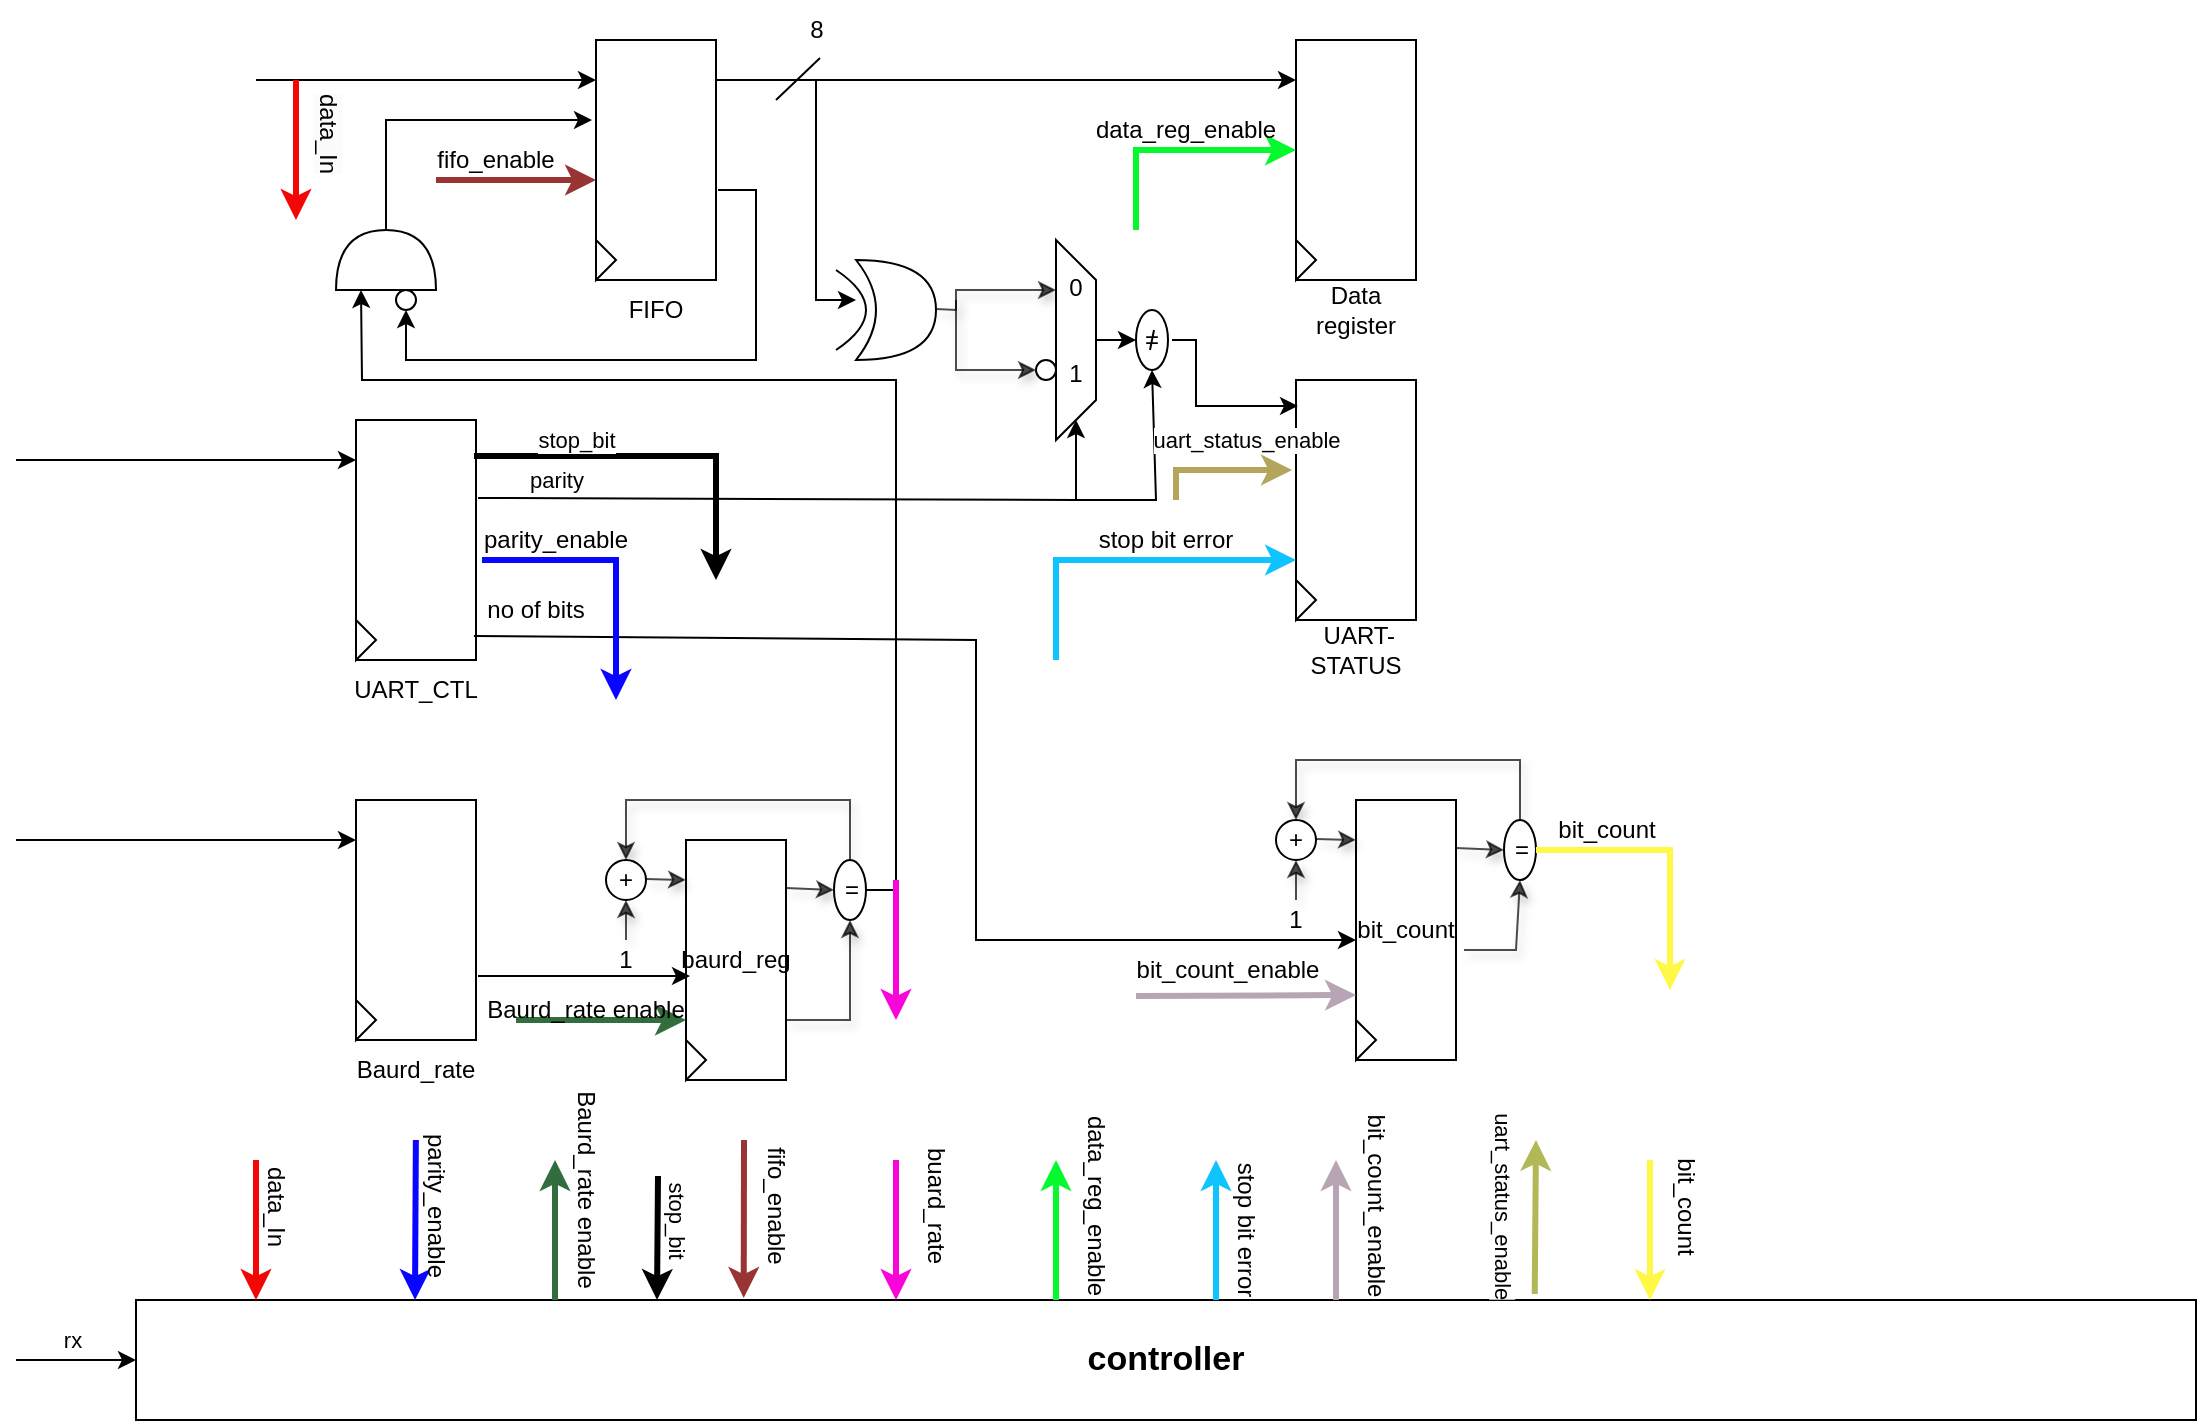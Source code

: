 <mxfile version="26.0.16" pages="2">
  <diagram name="Page-1" id="i-Jr3PjUj6tLASvhH4dH">
    <mxGraphModel dx="1714" dy="516" grid="1" gridSize="10" guides="1" tooltips="1" connect="1" arrows="1" fold="1" page="1" pageScale="1" pageWidth="850" pageHeight="1100" math="0" shadow="0">
      <root>
        <mxCell id="0" />
        <mxCell id="1" parent="0" />
        <mxCell id="fUXaf3c8tL8dAXFwkJp--4" value="" style="rounded=0;whiteSpace=wrap;html=1;direction=south;" parent="1" vertex="1">
          <mxGeometry x="170" y="320" width="60" height="120" as="geometry" />
        </mxCell>
        <mxCell id="fUXaf3c8tL8dAXFwkJp--5" value="" style="endArrow=classic;html=1;rounded=0;" parent="1" edge="1">
          <mxGeometry width="50" height="50" relative="1" as="geometry">
            <mxPoint y="340" as="sourcePoint" />
            <mxPoint x="170" y="340" as="targetPoint" />
          </mxGeometry>
        </mxCell>
        <mxCell id="fUXaf3c8tL8dAXFwkJp--6" value="" style="rounded=0;whiteSpace=wrap;html=1;direction=south;" parent="1" vertex="1">
          <mxGeometry x="170" y="510" width="60" height="120" as="geometry" />
        </mxCell>
        <mxCell id="fUXaf3c8tL8dAXFwkJp--7" value="" style="endArrow=classic;html=1;rounded=0;" parent="1" edge="1">
          <mxGeometry width="50" height="50" relative="1" as="geometry">
            <mxPoint y="530" as="sourcePoint" />
            <mxPoint x="170" y="530" as="targetPoint" />
          </mxGeometry>
        </mxCell>
        <mxCell id="fUXaf3c8tL8dAXFwkJp--10" value="UART_CTL" style="text;html=1;align=center;verticalAlign=middle;whiteSpace=wrap;rounded=0;" parent="1" vertex="1">
          <mxGeometry x="170" y="440" width="60" height="30" as="geometry" />
        </mxCell>
        <mxCell id="fUXaf3c8tL8dAXFwkJp--11" value="Baurd_rate" style="text;html=1;align=center;verticalAlign=middle;whiteSpace=wrap;rounded=0;" parent="1" vertex="1">
          <mxGeometry x="170" y="630" width="60" height="30" as="geometry" />
        </mxCell>
        <mxCell id="fUXaf3c8tL8dAXFwkJp--14" value="" style="group" parent="1" vertex="1" connectable="0">
          <mxGeometry x="120" y="130" width="230" height="150" as="geometry" />
        </mxCell>
        <mxCell id="fUXaf3c8tL8dAXFwkJp--13" value="FIFO" style="text;html=1;align=center;verticalAlign=middle;whiteSpace=wrap;rounded=0;container=0;" parent="fUXaf3c8tL8dAXFwkJp--14" vertex="1">
          <mxGeometry x="170" y="120" width="60" height="30" as="geometry" />
        </mxCell>
        <mxCell id="fUXaf3c8tL8dAXFwkJp--2" value="" style="rounded=0;whiteSpace=wrap;html=1;direction=south;container=0;" parent="fUXaf3c8tL8dAXFwkJp--14" vertex="1">
          <mxGeometry x="170" width="60" height="120" as="geometry" />
        </mxCell>
        <mxCell id="fUXaf3c8tL8dAXFwkJp--3" value="" style="endArrow=classic;html=1;rounded=0;" parent="fUXaf3c8tL8dAXFwkJp--14" edge="1">
          <mxGeometry width="50" height="50" relative="1" as="geometry">
            <mxPoint y="20" as="sourcePoint" />
            <mxPoint x="170" y="20" as="targetPoint" />
          </mxGeometry>
        </mxCell>
        <mxCell id="fUXaf3c8tL8dAXFwkJp--26" value="" style="endArrow=classic;html=1;rounded=0;strokeColor=light-dark(#f20707, #ededed);strokeWidth=3;" parent="fUXaf3c8tL8dAXFwkJp--14" edge="1">
          <mxGeometry width="50" height="50" relative="1" as="geometry">
            <mxPoint x="20" y="20" as="sourcePoint" />
            <mxPoint x="20" y="90" as="targetPoint" />
          </mxGeometry>
        </mxCell>
        <mxCell id="fUXaf3c8tL8dAXFwkJp--29" value="&lt;span style=&quot;color: rgb(0, 0, 0); font-family: Helvetica; font-size: 12px; font-style: normal; font-variant-ligatures: normal; font-variant-caps: normal; font-weight: 400; letter-spacing: normal; orphans: 2; text-align: center; text-indent: 0px; text-transform: none; widows: 2; word-spacing: 0px; -webkit-text-stroke-width: 0px; white-space: nowrap; background-color: rgb(251, 251, 251); text-decoration-thickness: initial; text-decoration-style: initial; text-decoration-color: initial; display: inline !important; float: none;&quot;&gt;data_In&lt;/span&gt;" style="text;whiteSpace=wrap;html=1;rotation=90;" parent="fUXaf3c8tL8dAXFwkJp--14" vertex="1">
          <mxGeometry y="45" width="70" height="30" as="geometry" />
        </mxCell>
        <mxCell id="fUXaf3c8tL8dAXFwkJp--59" value="" style="shape=or;whiteSpace=wrap;html=1;direction=north;" parent="fUXaf3c8tL8dAXFwkJp--14" vertex="1">
          <mxGeometry x="40" y="95" width="50" height="30" as="geometry" />
        </mxCell>
        <mxCell id="fUXaf3c8tL8dAXFwkJp--60" value="" style="endArrow=classic;html=1;rounded=0;exitX=0.625;exitY=-0.017;exitDx=0;exitDy=0;exitPerimeter=0;entryX=0.5;entryY=1;entryDx=0;entryDy=0;" parent="fUXaf3c8tL8dAXFwkJp--14" source="fUXaf3c8tL8dAXFwkJp--2" target="fUXaf3c8tL8dAXFwkJp--63" edge="1">
          <mxGeometry width="50" height="50" relative="1" as="geometry">
            <mxPoint x="170" y="250" as="sourcePoint" />
            <mxPoint x="148" y="150" as="targetPoint" />
            <Array as="points">
              <mxPoint x="250" y="75" />
              <mxPoint x="250" y="160" />
              <mxPoint x="75" y="160" />
            </Array>
          </mxGeometry>
        </mxCell>
        <mxCell id="fUXaf3c8tL8dAXFwkJp--63" value="" style="ellipse;whiteSpace=wrap;html=1;" parent="fUXaf3c8tL8dAXFwkJp--14" vertex="1">
          <mxGeometry x="70" y="125" width="10" height="10" as="geometry" />
        </mxCell>
        <mxCell id="fUXaf3c8tL8dAXFwkJp--65" value="" style="endArrow=classic;html=1;rounded=0;exitX=1;exitY=0.5;exitDx=0;exitDy=0;exitPerimeter=0;" parent="fUXaf3c8tL8dAXFwkJp--14" source="fUXaf3c8tL8dAXFwkJp--59" edge="1">
          <mxGeometry width="50" height="50" relative="1" as="geometry">
            <mxPoint x="160" y="300" as="sourcePoint" />
            <mxPoint x="168" y="40" as="targetPoint" />
            <Array as="points">
              <mxPoint x="65" y="40" />
            </Array>
          </mxGeometry>
        </mxCell>
        <mxCell id="Ki-iK-O01lwPalJUnk5m-7" value="" style="triangle;whiteSpace=wrap;html=1;" parent="fUXaf3c8tL8dAXFwkJp--14" vertex="1">
          <mxGeometry x="170" y="100" width="10" height="20" as="geometry" />
        </mxCell>
        <mxCell id="Ki-iK-O01lwPalJUnk5m-100" value="" style="endArrow=classic;html=1;rounded=0;strokeColor=light-dark(#983434, #ededed);strokeWidth=3;" parent="fUXaf3c8tL8dAXFwkJp--14" edge="1">
          <mxGeometry width="50" height="50" relative="1" as="geometry">
            <mxPoint x="90" y="70" as="sourcePoint" />
            <mxPoint x="170" y="70" as="targetPoint" />
          </mxGeometry>
        </mxCell>
        <mxCell id="Ki-iK-O01lwPalJUnk5m-102" value="fifo_enable" style="text;html=1;align=center;verticalAlign=middle;whiteSpace=wrap;rounded=0;" parent="fUXaf3c8tL8dAXFwkJp--14" vertex="1">
          <mxGeometry x="90" y="45" width="60" height="30" as="geometry" />
        </mxCell>
        <mxCell id="fUXaf3c8tL8dAXFwkJp--21" value="" style="group" parent="1" vertex="1" connectable="0">
          <mxGeometry x="470" y="130" width="230" height="150" as="geometry" />
        </mxCell>
        <mxCell id="fUXaf3c8tL8dAXFwkJp--17" value="&lt;span style=&quot;color: rgba(0, 0, 0, 0); font-family: monospace; font-size: 0px; text-align: start; text-wrap-mode: nowrap;&quot;&gt;%3CmxGraphModel%3E%3Croot%3E%3CmxCell%20id%3D%220%22%2F%3E%3CmxCell%20id%3D%221%22%20parent%3D%220%22%2F%3E%3CmxCell%20id%3D%222%22%20value%3D%22Data%20register%22%20style%3D%22text%3Bhtml%3D1%3Balign%3Dcenter%3BverticalAlign%3Dmiddle%3BwhiteSpace%3Dwrap%3Brounded%3D0%3B%22%20vertex%3D%221%22%20parent%3D%221%22%3E%3CmxGeometry%20x%3D%22275%22%20y%3D%22200%22%20width%3D%2260%22%20height%3D%2230%22%20as%3D%22geometry%22%2F%3E%3C%2FmxCell%3E%3C%2Froot%3E%3C%2FmxGraphModel%3E&lt;/span&gt;&lt;span style=&quot;color: rgba(0, 0, 0, 0); font-family: monospace; font-size: 0px; text-align: start; text-wrap-mode: nowrap;&quot;&gt;%3CmxGraphModel%3E%3Croot%3E%3CmxCell%20id%3D%220%22%2F%3E%3CmxCell%20id%3D%221%22%20parent%3D%220%22%2F%3E%3CmxCell%20id%3D%222%22%20value%3D%22Data%20register%22%20style%3D%22text%3Bhtml%3D1%3Balign%3Dcenter%3BverticalAlign%3Dmiddle%3BwhiteSpace%3Dwrap%3Brounded%3D0%3B%22%20vertex%3D%221%22%20parent%3D%221%22%3E%3CmxGeometry%20x%3D%22275%22%20y%3D%22200%22%20width%3D%2260%22%20height%3D%2230%22%20as%3D%22geometry%22%2F%3E%3C%2FmxCell%3E%3C%2Froot%3E%3C%2FmxGraphModel%3E&lt;/span&gt;" style="text;html=1;align=center;verticalAlign=middle;whiteSpace=wrap;rounded=0;container=0;" parent="fUXaf3c8tL8dAXFwkJp--21" vertex="1">
          <mxGeometry x="170" y="120" width="60" height="30" as="geometry" />
        </mxCell>
        <mxCell id="fUXaf3c8tL8dAXFwkJp--18" value="" style="rounded=0;whiteSpace=wrap;html=1;direction=south;container=0;" parent="fUXaf3c8tL8dAXFwkJp--21" vertex="1">
          <mxGeometry x="170" width="60" height="120" as="geometry" />
        </mxCell>
        <mxCell id="fUXaf3c8tL8dAXFwkJp--19" value="" style="endArrow=classic;html=1;rounded=0;exitX=0.167;exitY=0;exitDx=0;exitDy=0;exitPerimeter=0;" parent="fUXaf3c8tL8dAXFwkJp--21" source="fUXaf3c8tL8dAXFwkJp--2" edge="1">
          <mxGeometry width="50" height="50" relative="1" as="geometry">
            <mxPoint y="20" as="sourcePoint" />
            <mxPoint x="170" y="20" as="targetPoint" />
            <Array as="points">
              <mxPoint x="50" y="20" />
            </Array>
          </mxGeometry>
        </mxCell>
        <mxCell id="fUXaf3c8tL8dAXFwkJp--20" value="Data register" style="text;html=1;align=center;verticalAlign=middle;whiteSpace=wrap;rounded=0;container=0;" parent="fUXaf3c8tL8dAXFwkJp--21" vertex="1">
          <mxGeometry x="170" y="120" width="60" height="30" as="geometry" />
        </mxCell>
        <mxCell id="Ki-iK-O01lwPalJUnk5m-6" value="" style="triangle;whiteSpace=wrap;html=1;" parent="fUXaf3c8tL8dAXFwkJp--21" vertex="1">
          <mxGeometry x="170" y="100" width="10" height="20" as="geometry" />
        </mxCell>
        <mxCell id="Ki-iK-O01lwPalJUnk5m-72" value="" style="endArrow=classic;html=1;rounded=0;strokeColor=light-dark(#06f92f, #ededed);strokeWidth=3;" parent="fUXaf3c8tL8dAXFwkJp--21" edge="1">
          <mxGeometry width="50" height="50" relative="1" as="geometry">
            <mxPoint x="90" y="95" as="sourcePoint" />
            <mxPoint x="170" y="55" as="targetPoint" />
            <Array as="points">
              <mxPoint x="90" y="55" />
            </Array>
          </mxGeometry>
        </mxCell>
        <mxCell id="Ki-iK-O01lwPalJUnk5m-73" value="data_reg_enable" style="text;html=1;align=center;verticalAlign=middle;whiteSpace=wrap;rounded=0;" parent="fUXaf3c8tL8dAXFwkJp--21" vertex="1">
          <mxGeometry x="85" y="30" width="60" height="30" as="geometry" />
        </mxCell>
        <mxCell id="fUXaf3c8tL8dAXFwkJp--23" value="" style="endArrow=none;html=1;rounded=0;entryX=0.567;entryY=0.967;entryDx=0;entryDy=0;entryPerimeter=0;" parent="1" target="fUXaf3c8tL8dAXFwkJp--24" edge="1">
          <mxGeometry width="50" height="50" relative="1" as="geometry">
            <mxPoint x="380" y="160" as="sourcePoint" />
            <mxPoint x="410" y="130" as="targetPoint" />
          </mxGeometry>
        </mxCell>
        <mxCell id="fUXaf3c8tL8dAXFwkJp--24" value="8" style="text;html=1;align=center;verticalAlign=middle;resizable=0;points=[];autosize=1;strokeColor=none;fillColor=none;" parent="1" vertex="1">
          <mxGeometry x="385" y="110" width="30" height="30" as="geometry" />
        </mxCell>
        <UserObject label="&lt;b&gt;&lt;font style=&quot;font-size: 17px;&quot;&gt;controller&lt;/font&gt;&lt;/b&gt;" link="data:page/id,hqcacZaWT376cXRWCEjd" id="fUXaf3c8tL8dAXFwkJp--25">
          <mxCell style="rounded=0;whiteSpace=wrap;html=1;" parent="1" vertex="1">
            <mxGeometry x="60" y="760" width="1030" height="60" as="geometry" />
          </mxCell>
        </UserObject>
        <mxCell id="fUXaf3c8tL8dAXFwkJp--27" value="" style="endArrow=classic;html=1;rounded=0;strokeColor=light-dark(#f20707, #ededed);strokeWidth=3;" parent="1" edge="1">
          <mxGeometry width="50" height="50" relative="1" as="geometry">
            <mxPoint x="120" y="690" as="sourcePoint" />
            <mxPoint x="120" y="760" as="targetPoint" />
          </mxGeometry>
        </mxCell>
        <mxCell id="fUXaf3c8tL8dAXFwkJp--28" value="data_In" style="text;html=1;align=center;verticalAlign=middle;resizable=0;points=[];autosize=1;strokeColor=none;fillColor=none;rotation=90;" parent="1" vertex="1">
          <mxGeometry x="100" y="698" width="60" height="30" as="geometry" />
        </mxCell>
        <mxCell id="fUXaf3c8tL8dAXFwkJp--45" value="" style="group" parent="1" vertex="1" connectable="0">
          <mxGeometry x="630" y="490" width="130" height="150" as="geometry" />
        </mxCell>
        <mxCell id="fUXaf3c8tL8dAXFwkJp--46" value="bit_count" style="rounded=0;whiteSpace=wrap;html=1;direction=south;" parent="fUXaf3c8tL8dAXFwkJp--45" vertex="1">
          <mxGeometry x="40" y="20" width="50" height="130" as="geometry" />
        </mxCell>
        <mxCell id="fUXaf3c8tL8dAXFwkJp--47" value="" style="triangle;whiteSpace=wrap;html=1;" parent="fUXaf3c8tL8dAXFwkJp--45" vertex="1">
          <mxGeometry x="40" y="130" width="10" height="20" as="geometry" />
        </mxCell>
        <mxCell id="fUXaf3c8tL8dAXFwkJp--48" value="" style="group" parent="fUXaf3c8tL8dAXFwkJp--45" vertex="1" connectable="0">
          <mxGeometry x="90" y="30" width="40" height="30" as="geometry" />
        </mxCell>
        <mxCell id="fUXaf3c8tL8dAXFwkJp--49" value="" style="endArrow=classic;html=1;rounded=0;strokeWidth=1;startSize=6;opacity=70;jumpSize=1;strokeColor=default;shadow=1;entryX=0;entryY=0.5;entryDx=0;entryDy=0;" parent="fUXaf3c8tL8dAXFwkJp--48" target="fUXaf3c8tL8dAXFwkJp--50" edge="1">
          <mxGeometry width="50" height="50" relative="1" as="geometry">
            <mxPoint y="14" as="sourcePoint" />
            <mxPoint x="20" y="14" as="targetPoint" />
          </mxGeometry>
        </mxCell>
        <mxCell id="fUXaf3c8tL8dAXFwkJp--50" value="" style="ellipse;whiteSpace=wrap;html=1;" parent="fUXaf3c8tL8dAXFwkJp--48" vertex="1">
          <mxGeometry x="24" width="16" height="30" as="geometry" />
        </mxCell>
        <mxCell id="fUXaf3c8tL8dAXFwkJp--51" value="=" style="text;html=1;align=center;verticalAlign=middle;whiteSpace=wrap;rounded=0;" parent="fUXaf3c8tL8dAXFwkJp--48" vertex="1">
          <mxGeometry x="26" y="10" width="14" height="10" as="geometry" />
        </mxCell>
        <mxCell id="fUXaf3c8tL8dAXFwkJp--52" value="" style="endArrow=classic;html=1;rounded=0;strokeWidth=1;startSize=6;opacity=70;jumpSize=1;strokeColor=default;shadow=1;exitX=0.5;exitY=0;exitDx=0;exitDy=0;" parent="fUXaf3c8tL8dAXFwkJp--45" source="fUXaf3c8tL8dAXFwkJp--50" target="fUXaf3c8tL8dAXFwkJp--53" edge="1">
          <mxGeometry width="50" height="50" relative="1" as="geometry">
            <mxPoint x="155" y="20" as="sourcePoint" />
            <mxPoint y="40" as="targetPoint" />
            <Array as="points">
              <mxPoint x="122" />
              <mxPoint x="10" />
            </Array>
          </mxGeometry>
        </mxCell>
        <mxCell id="fUXaf3c8tL8dAXFwkJp--53" value="" style="ellipse;whiteSpace=wrap;html=1;" parent="fUXaf3c8tL8dAXFwkJp--45" vertex="1">
          <mxGeometry y="30" width="20" height="20" as="geometry" />
        </mxCell>
        <mxCell id="fUXaf3c8tL8dAXFwkJp--54" value="+" style="text;html=1;align=center;verticalAlign=middle;whiteSpace=wrap;rounded=0;" parent="fUXaf3c8tL8dAXFwkJp--45" vertex="1">
          <mxGeometry x="5" y="32.5" width="10" height="15" as="geometry" />
        </mxCell>
        <mxCell id="fUXaf3c8tL8dAXFwkJp--55" value="" style="endArrow=classic;html=1;rounded=0;strokeWidth=1;startSize=6;opacity=70;jumpSize=1;strokeColor=default;shadow=1;entryX=0.5;entryY=1;entryDx=0;entryDy=0;" parent="fUXaf3c8tL8dAXFwkJp--45" target="fUXaf3c8tL8dAXFwkJp--53" edge="1">
          <mxGeometry width="50" height="50" relative="1" as="geometry">
            <mxPoint x="10" y="70" as="sourcePoint" />
            <mxPoint x="-10" y="10" as="targetPoint" />
          </mxGeometry>
        </mxCell>
        <mxCell id="fUXaf3c8tL8dAXFwkJp--56" value="1" style="text;html=1;align=center;verticalAlign=middle;whiteSpace=wrap;rounded=0;" parent="fUXaf3c8tL8dAXFwkJp--45" vertex="1">
          <mxGeometry y="75" width="20" height="10" as="geometry" />
        </mxCell>
        <mxCell id="fUXaf3c8tL8dAXFwkJp--57" value="" style="endArrow=classic;html=1;rounded=0;strokeWidth=1;startSize=6;opacity=70;jumpSize=1;strokeColor=default;shadow=1;" parent="fUXaf3c8tL8dAXFwkJp--45" edge="1">
          <mxGeometry width="50" height="50" relative="1" as="geometry">
            <mxPoint x="20" y="39.5" as="sourcePoint" />
            <mxPoint x="40" y="40" as="targetPoint" />
          </mxGeometry>
        </mxCell>
        <mxCell id="fUXaf3c8tL8dAXFwkJp--58" value="" style="endArrow=classic;html=1;rounded=0;strokeWidth=1;startSize=6;opacity=70;jumpSize=1;strokeColor=default;shadow=1;entryX=0.5;entryY=1;entryDx=0;entryDy=0;exitX=0.577;exitY=-0.08;exitDx=0;exitDy=0;exitPerimeter=0;" parent="fUXaf3c8tL8dAXFwkJp--45" source="fUXaf3c8tL8dAXFwkJp--46" target="fUXaf3c8tL8dAXFwkJp--50" edge="1">
          <mxGeometry width="50" height="50" relative="1" as="geometry">
            <mxPoint x="100" y="90" as="sourcePoint" />
            <mxPoint x="-40" y="95" as="targetPoint" />
            <Array as="points">
              <mxPoint x="120" y="95" />
            </Array>
          </mxGeometry>
        </mxCell>
        <mxCell id="fUXaf3c8tL8dAXFwkJp--61" value="" style="endArrow=classic;html=1;rounded=0;exitX=1;exitY=0.5;exitDx=0;exitDy=0;entryX=0;entryY=0.25;entryDx=0;entryDy=0;entryPerimeter=0;" parent="1" source="fUXaf3c8tL8dAXFwkJp--37" target="fUXaf3c8tL8dAXFwkJp--59" edge="1">
          <mxGeometry width="50" height="50" relative="1" as="geometry">
            <mxPoint x="450" y="560" as="sourcePoint" />
            <mxPoint x="240" y="270" as="targetPoint" />
            <Array as="points">
              <mxPoint x="440" y="555" />
              <mxPoint x="440" y="300" />
              <mxPoint x="173" y="300" />
            </Array>
          </mxGeometry>
        </mxCell>
        <mxCell id="fUXaf3c8tL8dAXFwkJp--62" value="" style="group" parent="1" vertex="1" connectable="0">
          <mxGeometry x="295" y="510" width="130" height="140" as="geometry" />
        </mxCell>
        <mxCell id="fUXaf3c8tL8dAXFwkJp--32" value="baurd_reg" style="rounded=0;whiteSpace=wrap;html=1;direction=south;container=0;" parent="fUXaf3c8tL8dAXFwkJp--62" vertex="1">
          <mxGeometry x="40" y="20" width="50" height="120" as="geometry" />
        </mxCell>
        <mxCell id="fUXaf3c8tL8dAXFwkJp--33" value="" style="triangle;whiteSpace=wrap;html=1;container=0;" parent="fUXaf3c8tL8dAXFwkJp--62" vertex="1">
          <mxGeometry x="40" y="120" width="10" height="20" as="geometry" />
        </mxCell>
        <mxCell id="fUXaf3c8tL8dAXFwkJp--38" value="" style="endArrow=classic;html=1;rounded=0;strokeWidth=1;startSize=6;opacity=70;jumpSize=1;strokeColor=default;shadow=1;exitX=0.5;exitY=0;exitDx=0;exitDy=0;" parent="fUXaf3c8tL8dAXFwkJp--62" source="fUXaf3c8tL8dAXFwkJp--36" target="fUXaf3c8tL8dAXFwkJp--39" edge="1">
          <mxGeometry width="50" height="50" relative="1" as="geometry">
            <mxPoint x="155" y="20" as="sourcePoint" />
            <mxPoint y="40" as="targetPoint" />
            <Array as="points">
              <mxPoint x="122" />
              <mxPoint x="10" />
            </Array>
          </mxGeometry>
        </mxCell>
        <mxCell id="fUXaf3c8tL8dAXFwkJp--39" value="" style="ellipse;whiteSpace=wrap;html=1;container=0;" parent="fUXaf3c8tL8dAXFwkJp--62" vertex="1">
          <mxGeometry y="30" width="20" height="20" as="geometry" />
        </mxCell>
        <mxCell id="fUXaf3c8tL8dAXFwkJp--40" value="+" style="text;html=1;align=center;verticalAlign=middle;whiteSpace=wrap;rounded=0;container=0;" parent="fUXaf3c8tL8dAXFwkJp--62" vertex="1">
          <mxGeometry x="5" y="32.5" width="10" height="15" as="geometry" />
        </mxCell>
        <mxCell id="fUXaf3c8tL8dAXFwkJp--41" value="" style="endArrow=classic;html=1;rounded=0;strokeWidth=1;startSize=6;opacity=70;jumpSize=1;strokeColor=default;shadow=1;entryX=0.5;entryY=1;entryDx=0;entryDy=0;" parent="fUXaf3c8tL8dAXFwkJp--62" target="fUXaf3c8tL8dAXFwkJp--39" edge="1">
          <mxGeometry width="50" height="50" relative="1" as="geometry">
            <mxPoint x="10" y="70" as="sourcePoint" />
            <mxPoint x="-10" y="10" as="targetPoint" />
          </mxGeometry>
        </mxCell>
        <mxCell id="fUXaf3c8tL8dAXFwkJp--42" value="1" style="text;html=1;align=center;verticalAlign=middle;whiteSpace=wrap;rounded=0;container=0;" parent="fUXaf3c8tL8dAXFwkJp--62" vertex="1">
          <mxGeometry y="75" width="20" height="10" as="geometry" />
        </mxCell>
        <mxCell id="fUXaf3c8tL8dAXFwkJp--43" value="" style="endArrow=classic;html=1;rounded=0;strokeWidth=1;startSize=6;opacity=70;jumpSize=1;strokeColor=default;shadow=1;" parent="fUXaf3c8tL8dAXFwkJp--62" edge="1">
          <mxGeometry width="50" height="50" relative="1" as="geometry">
            <mxPoint x="20" y="39.5" as="sourcePoint" />
            <mxPoint x="40" y="40" as="targetPoint" />
          </mxGeometry>
        </mxCell>
        <mxCell id="fUXaf3c8tL8dAXFwkJp--44" value="" style="endArrow=classic;html=1;rounded=0;strokeWidth=1;startSize=6;opacity=70;jumpSize=1;strokeColor=default;shadow=1;entryX=0.5;entryY=1;entryDx=0;entryDy=0;exitX=0.75;exitY=0;exitDx=0;exitDy=0;" parent="fUXaf3c8tL8dAXFwkJp--62" source="fUXaf3c8tL8dAXFwkJp--32" target="fUXaf3c8tL8dAXFwkJp--36" edge="1">
          <mxGeometry width="50" height="50" relative="1" as="geometry">
            <mxPoint x="100" y="90" as="sourcePoint" />
            <mxPoint x="-40" y="95" as="targetPoint" />
            <Array as="points">
              <mxPoint x="122" y="110" />
            </Array>
          </mxGeometry>
        </mxCell>
        <mxCell id="fUXaf3c8tL8dAXFwkJp--35" value="" style="endArrow=classic;html=1;rounded=0;strokeWidth=1;startSize=6;opacity=70;jumpSize=1;strokeColor=default;shadow=1;entryX=0;entryY=0.5;entryDx=0;entryDy=0;" parent="fUXaf3c8tL8dAXFwkJp--62" target="fUXaf3c8tL8dAXFwkJp--36" edge="1">
          <mxGeometry width="50" height="50" relative="1" as="geometry">
            <mxPoint x="90" y="44" as="sourcePoint" />
            <mxPoint x="110" y="44" as="targetPoint" />
          </mxGeometry>
        </mxCell>
        <mxCell id="fUXaf3c8tL8dAXFwkJp--36" value="" style="ellipse;whiteSpace=wrap;html=1;container=0;" parent="fUXaf3c8tL8dAXFwkJp--62" vertex="1">
          <mxGeometry x="114" y="30" width="16" height="30" as="geometry" />
        </mxCell>
        <mxCell id="fUXaf3c8tL8dAXFwkJp--37" value="=" style="text;html=1;align=center;verticalAlign=middle;whiteSpace=wrap;rounded=0;container=0;" parent="fUXaf3c8tL8dAXFwkJp--62" vertex="1">
          <mxGeometry x="116" y="40" width="14" height="10" as="geometry" />
        </mxCell>
        <mxCell id="Ki-iK-O01lwPalJUnk5m-94" value="" style="endArrow=classic;html=1;rounded=0;strokeColor=light-dark(#316d3d, #ededed);strokeWidth=3;entryX=0.75;entryY=1;entryDx=0;entryDy=0;" parent="fUXaf3c8tL8dAXFwkJp--62" target="fUXaf3c8tL8dAXFwkJp--32" edge="1">
          <mxGeometry width="50" height="50" relative="1" as="geometry">
            <mxPoint x="-45" y="110" as="sourcePoint" />
            <mxPoint x="35" y="110" as="targetPoint" />
          </mxGeometry>
        </mxCell>
        <mxCell id="fUXaf3c8tL8dAXFwkJp--66" value="" style="endArrow=classic;html=1;rounded=0;entryX=0.567;entryY=0.96;entryDx=0;entryDy=0;entryPerimeter=0;" parent="1" target="fUXaf3c8tL8dAXFwkJp--32" edge="1">
          <mxGeometry width="50" height="50" relative="1" as="geometry">
            <mxPoint x="231" y="598" as="sourcePoint" />
            <mxPoint x="340" y="370" as="targetPoint" />
          </mxGeometry>
        </mxCell>
        <mxCell id="Ki-iK-O01lwPalJUnk5m-1" value="" style="rounded=0;whiteSpace=wrap;html=1;direction=south;container=0;" parent="1" vertex="1">
          <mxGeometry x="640" y="300" width="60" height="120" as="geometry" />
        </mxCell>
        <mxCell id="Ki-iK-O01lwPalJUnk5m-2" value=" UART-STATUS" style="text;align=center;verticalAlign=middle;rounded=0;whiteSpace=wrap;" parent="1" vertex="1">
          <mxGeometry x="640" y="420" width="60" height="30" as="geometry" />
        </mxCell>
        <mxCell id="Ki-iK-O01lwPalJUnk5m-3" value="" style="endArrow=classic;html=1;rounded=0;exitX=0.9;exitY=0.017;exitDx=0;exitDy=0;exitPerimeter=0;" parent="1" source="fUXaf3c8tL8dAXFwkJp--4" edge="1">
          <mxGeometry width="50" height="50" relative="1" as="geometry">
            <mxPoint x="500" y="400" as="sourcePoint" />
            <mxPoint x="670" y="580" as="targetPoint" />
            <Array as="points">
              <mxPoint x="480" y="430" />
              <mxPoint x="480" y="580" />
            </Array>
          </mxGeometry>
        </mxCell>
        <mxCell id="Ki-iK-O01lwPalJUnk5m-4" value="no of bits" style="text;html=1;align=center;verticalAlign=middle;whiteSpace=wrap;rounded=0;" parent="1" vertex="1">
          <mxGeometry x="230" y="400" width="60" height="30" as="geometry" />
        </mxCell>
        <mxCell id="Ki-iK-O01lwPalJUnk5m-5" value="" style="triangle;whiteSpace=wrap;html=1;" parent="1" vertex="1">
          <mxGeometry x="640" y="400" width="10" height="20" as="geometry" />
        </mxCell>
        <mxCell id="Ki-iK-O01lwPalJUnk5m-8" value="" style="triangle;whiteSpace=wrap;html=1;" parent="1" vertex="1">
          <mxGeometry x="170" y="610" width="10" height="20" as="geometry" />
        </mxCell>
        <mxCell id="Ki-iK-O01lwPalJUnk5m-9" value="" style="triangle;whiteSpace=wrap;html=1;" parent="1" vertex="1">
          <mxGeometry x="170" y="420" width="10" height="20" as="geometry" />
        </mxCell>
        <mxCell id="Ki-iK-O01lwPalJUnk5m-10" value="" style="endArrow=classic;html=1;rounded=0;strokeColor=light-dark(#0905ff, #ededed);strokeWidth=3;exitX=0.583;exitY=-0.05;exitDx=0;exitDy=0;exitPerimeter=0;" parent="1" source="fUXaf3c8tL8dAXFwkJp--4" edge="1">
          <mxGeometry width="50" height="50" relative="1" as="geometry">
            <mxPoint x="530" y="360" as="sourcePoint" />
            <mxPoint x="300" y="460" as="targetPoint" />
            <Array as="points">
              <mxPoint x="300" y="390" />
            </Array>
          </mxGeometry>
        </mxCell>
        <mxCell id="Ki-iK-O01lwPalJUnk5m-12" value="parity_enable" style="text;html=1;align=center;verticalAlign=middle;whiteSpace=wrap;rounded=0;" parent="1" vertex="1">
          <mxGeometry x="240" y="365" width="60" height="30" as="geometry" />
        </mxCell>
        <mxCell id="Ki-iK-O01lwPalJUnk5m-13" value="" style="endArrow=classic;html=1;rounded=0;strokeColor=light-dark(#0905ff, #ededed);strokeWidth=3;entryX=0.119;entryY=-0.067;entryDx=0;entryDy=0;entryPerimeter=0;" parent="1" edge="1">
          <mxGeometry width="50" height="50" relative="1" as="geometry">
            <mxPoint x="199.93" y="680" as="sourcePoint" />
            <mxPoint x="199.5" y="760" as="targetPoint" />
            <Array as="points">
              <mxPoint x="199.93" y="680" />
            </Array>
          </mxGeometry>
        </mxCell>
        <mxCell id="Ki-iK-O01lwPalJUnk5m-14" value="parity_enable" style="text;html=1;align=center;verticalAlign=middle;whiteSpace=wrap;rounded=0;rotation=90;" parent="1" vertex="1">
          <mxGeometry x="180" y="698" width="60" height="30" as="geometry" />
        </mxCell>
        <mxCell id="Ki-iK-O01lwPalJUnk5m-15" value="" style="endArrow=classic;html=1;rounded=0;strokeColor=light-dark(#fa05d9, #ededed);strokeWidth=3;" parent="1" edge="1">
          <mxGeometry width="50" height="50" relative="1" as="geometry">
            <mxPoint x="440" y="550" as="sourcePoint" />
            <mxPoint x="440" y="620" as="targetPoint" />
          </mxGeometry>
        </mxCell>
        <mxCell id="Ki-iK-O01lwPalJUnk5m-17" value="" style="endArrow=classic;html=1;rounded=0;strokeColor=light-dark(#fa05d9, #ededed);strokeWidth=3;" parent="1" edge="1">
          <mxGeometry width="50" height="50" relative="1" as="geometry">
            <mxPoint x="440" y="690" as="sourcePoint" />
            <mxPoint x="440" y="760" as="targetPoint" />
          </mxGeometry>
        </mxCell>
        <mxCell id="Ki-iK-O01lwPalJUnk5m-19" value="buard_rate" style="text;html=1;align=center;verticalAlign=middle;whiteSpace=wrap;rounded=0;rotation=90;" parent="1" vertex="1">
          <mxGeometry x="430" y="698" width="60" height="30" as="geometry" />
        </mxCell>
        <mxCell id="Ki-iK-O01lwPalJUnk5m-44" value="" style="group" parent="1" vertex="1" connectable="0">
          <mxGeometry x="410" y="230" width="130" height="100" as="geometry" />
        </mxCell>
        <mxCell id="Ki-iK-O01lwPalJUnk5m-45" value="" style="shape=xor;whiteSpace=wrap;html=1;" parent="Ki-iK-O01lwPalJUnk5m-44" vertex="1">
          <mxGeometry x="10" y="10" width="40" height="50" as="geometry" />
        </mxCell>
        <mxCell id="Ki-iK-O01lwPalJUnk5m-46" value="" style="endArrow=none;html=1;rounded=0;curved=1;" parent="Ki-iK-O01lwPalJUnk5m-44" edge="1">
          <mxGeometry width="50" height="50" relative="1" as="geometry">
            <mxPoint y="55" as="sourcePoint" />
            <mxPoint y="15" as="targetPoint" />
            <Array as="points">
              <mxPoint x="30" y="35" />
            </Array>
          </mxGeometry>
        </mxCell>
        <mxCell id="Ki-iK-O01lwPalJUnk5m-47" value="" style="endArrow=classic;html=1;rounded=0;strokeWidth=1;startSize=6;opacity=70;jumpSize=1;strokeColor=default;shadow=1;entryX=0.25;entryY=1;entryDx=0;entryDy=0;" parent="Ki-iK-O01lwPalJUnk5m-44" target="Ki-iK-O01lwPalJUnk5m-51" edge="1">
          <mxGeometry width="50" height="50" relative="1" as="geometry">
            <mxPoint x="50" y="34.5" as="sourcePoint" />
            <mxPoint x="107" y="20" as="targetPoint" />
            <Array as="points">
              <mxPoint x="60" y="35" />
              <mxPoint x="60" y="25" />
            </Array>
          </mxGeometry>
        </mxCell>
        <mxCell id="Ki-iK-O01lwPalJUnk5m-48" value="" style="endArrow=classic;html=1;rounded=0;strokeWidth=1;startSize=6;opacity=70;jumpSize=1;strokeColor=default;shadow=1;entryX=0;entryY=0.5;entryDx=0;entryDy=0;" parent="Ki-iK-O01lwPalJUnk5m-44" target="Ki-iK-O01lwPalJUnk5m-54" edge="1">
          <mxGeometry width="50" height="50" relative="1" as="geometry">
            <mxPoint x="60" y="30" as="sourcePoint" />
            <mxPoint x="90" y="70" as="targetPoint" />
            <Array as="points">
              <mxPoint x="60" y="65" />
            </Array>
          </mxGeometry>
        </mxCell>
        <mxCell id="Ki-iK-O01lwPalJUnk5m-49" value="" style="group" parent="Ki-iK-O01lwPalJUnk5m-44" vertex="1" connectable="0">
          <mxGeometry x="100" width="30" height="100" as="geometry" />
        </mxCell>
        <mxCell id="Ki-iK-O01lwPalJUnk5m-50" value="" style="group" parent="Ki-iK-O01lwPalJUnk5m-49" vertex="1" connectable="0">
          <mxGeometry x="10" width="20" height="100" as="geometry" />
        </mxCell>
        <mxCell id="Ki-iK-O01lwPalJUnk5m-51" value="" style="shape=trapezoid;perimeter=trapezoidPerimeter;whiteSpace=wrap;html=1;fixedSize=1;direction=south;" parent="Ki-iK-O01lwPalJUnk5m-50" vertex="1">
          <mxGeometry width="20" height="100" as="geometry" />
        </mxCell>
        <mxCell id="Ki-iK-O01lwPalJUnk5m-53" value="0" style="text;html=1;align=center;verticalAlign=middle;whiteSpace=wrap;rounded=0;" parent="Ki-iK-O01lwPalJUnk5m-50" vertex="1">
          <mxGeometry x="5" y="10" width="10" height="28.571" as="geometry" />
        </mxCell>
        <mxCell id="Ki-iK-O01lwPalJUnk5m-52" value="1" style="text;html=1;align=center;verticalAlign=middle;whiteSpace=wrap;rounded=0;" parent="Ki-iK-O01lwPalJUnk5m-50" vertex="1">
          <mxGeometry y="60.001" width="20" height="14.286" as="geometry" />
        </mxCell>
        <mxCell id="Ki-iK-O01lwPalJUnk5m-54" value="" style="ellipse;whiteSpace=wrap;html=1;aspect=fixed;" parent="Ki-iK-O01lwPalJUnk5m-49" vertex="1">
          <mxGeometry y="60" width="10" height="10" as="geometry" />
        </mxCell>
        <mxCell id="Ki-iK-O01lwPalJUnk5m-55" value="" style="endArrow=classic;html=1;rounded=0;" parent="1" edge="1">
          <mxGeometry width="50" height="50" relative="1" as="geometry">
            <mxPoint x="400" y="150" as="sourcePoint" />
            <mxPoint x="420" y="260" as="targetPoint" />
            <Array as="points">
              <mxPoint x="400" y="260" />
            </Array>
          </mxGeometry>
        </mxCell>
        <mxCell id="Ki-iK-O01lwPalJUnk5m-56" value="" style="endArrow=classic;html=1;rounded=0;exitX=0.325;exitY=-0.017;exitDx=0;exitDy=0;exitPerimeter=0;" parent="1" source="fUXaf3c8tL8dAXFwkJp--4" edge="1">
          <mxGeometry width="50" height="50" relative="1" as="geometry">
            <mxPoint x="500" y="360" as="sourcePoint" />
            <mxPoint x="530" y="320" as="targetPoint" />
            <Array as="points">
              <mxPoint x="530" y="360" />
            </Array>
          </mxGeometry>
        </mxCell>
        <mxCell id="bs1XhUfaUdJF7QMj1rCU-5" value="parity" style="edgeLabel;html=1;align=center;verticalAlign=middle;resizable=0;points=[];" vertex="1" connectable="0" parent="Ki-iK-O01lwPalJUnk5m-56">
          <mxGeometry x="-0.699" relative="1" as="geometry">
            <mxPoint x="-12" y="-9" as="offset" />
          </mxGeometry>
        </mxCell>
        <mxCell id="Ki-iK-O01lwPalJUnk5m-57" value="" style="ellipse;whiteSpace=wrap;html=1;container=0;" parent="1" vertex="1">
          <mxGeometry x="560" y="265" width="16" height="30" as="geometry" />
        </mxCell>
        <mxCell id="Ki-iK-O01lwPalJUnk5m-60" value="" style="edgeStyle=orthogonalEdgeStyle;rounded=0;orthogonalLoop=1;jettySize=auto;html=1;entryX=0.108;entryY=0.983;entryDx=0;entryDy=0;entryPerimeter=0;" parent="1" source="Ki-iK-O01lwPalJUnk5m-58" target="Ki-iK-O01lwPalJUnk5m-1" edge="1">
          <mxGeometry relative="1" as="geometry">
            <Array as="points">
              <mxPoint x="590" y="280" />
              <mxPoint x="590" y="313" />
            </Array>
          </mxGeometry>
        </mxCell>
        <mxCell id="Ki-iK-O01lwPalJUnk5m-58" value="=" style="text;html=1;align=center;verticalAlign=middle;whiteSpace=wrap;rounded=0;container=0;" parent="1" vertex="1">
          <mxGeometry x="558" y="270" width="20" height="20" as="geometry" />
        </mxCell>
        <mxCell id="Ki-iK-O01lwPalJUnk5m-59" value="" style="endArrow=classic;html=1;rounded=0;" parent="1" edge="1">
          <mxGeometry width="50" height="50" relative="1" as="geometry">
            <mxPoint x="540" y="280" as="sourcePoint" />
            <mxPoint x="560" y="280" as="targetPoint" />
          </mxGeometry>
        </mxCell>
        <mxCell id="Ki-iK-O01lwPalJUnk5m-63" value="" style="endArrow=classic;html=1;rounded=0;entryX=0.5;entryY=1;entryDx=0;entryDy=0;" parent="1" target="Ki-iK-O01lwPalJUnk5m-57" edge="1">
          <mxGeometry width="50" height="50" relative="1" as="geometry">
            <mxPoint x="530" y="360" as="sourcePoint" />
            <mxPoint x="550" y="310" as="targetPoint" />
            <Array as="points">
              <mxPoint x="570" y="360" />
            </Array>
          </mxGeometry>
        </mxCell>
        <mxCell id="Ki-iK-O01lwPalJUnk5m-64" value="" style="endArrow=none;html=1;rounded=0;" parent="1" edge="1">
          <mxGeometry width="50" height="50" relative="1" as="geometry">
            <mxPoint x="567" y="285" as="sourcePoint" />
            <mxPoint x="569" y="275" as="targetPoint" />
          </mxGeometry>
        </mxCell>
        <mxCell id="Ki-iK-O01lwPalJUnk5m-71" value="" style="endArrow=classic;html=1;rounded=0;strokeColor=light-dark(#0fc3ff, #ededed);strokeWidth=3;" parent="1" edge="1">
          <mxGeometry width="50" height="50" relative="1" as="geometry">
            <mxPoint x="600" y="760" as="sourcePoint" />
            <mxPoint x="600" y="690" as="targetPoint" />
          </mxGeometry>
        </mxCell>
        <mxCell id="Ki-iK-O01lwPalJUnk5m-74" value="data_reg_enable" style="text;html=1;align=center;verticalAlign=middle;whiteSpace=wrap;rounded=0;rotation=90;" parent="1" vertex="1">
          <mxGeometry x="510" y="698" width="60" height="30" as="geometry" />
        </mxCell>
        <mxCell id="Ki-iK-O01lwPalJUnk5m-75" value="" style="endArrow=classic;html=1;rounded=0;strokeColor=light-dark(#06f92f, #ededed);strokeWidth=3;" parent="1" edge="1">
          <mxGeometry width="50" height="50" relative="1" as="geometry">
            <mxPoint x="520" y="760" as="sourcePoint" />
            <mxPoint x="520" y="690" as="targetPoint" />
          </mxGeometry>
        </mxCell>
        <mxCell id="Ki-iK-O01lwPalJUnk5m-76" value="" style="endArrow=classic;html=1;rounded=0;strokeColor=light-dark(#0fc3ff, #ededed);strokeWidth=3;entryX=0.75;entryY=1;entryDx=0;entryDy=0;" parent="1" target="Ki-iK-O01lwPalJUnk5m-1" edge="1">
          <mxGeometry width="50" height="50" relative="1" as="geometry">
            <mxPoint x="520" y="440" as="sourcePoint" />
            <mxPoint x="480" y="630" as="targetPoint" />
            <Array as="points">
              <mxPoint x="520" y="390" />
            </Array>
          </mxGeometry>
        </mxCell>
        <mxCell id="Ki-iK-O01lwPalJUnk5m-77" value="stop bit error" style="text;html=1;align=center;verticalAlign=middle;whiteSpace=wrap;rounded=0;" parent="1" vertex="1">
          <mxGeometry x="540" y="365" width="70" height="30" as="geometry" />
        </mxCell>
        <mxCell id="Ki-iK-O01lwPalJUnk5m-78" value="stop bit error" style="text;html=1;align=center;verticalAlign=middle;whiteSpace=wrap;rounded=0;rotation=90;" parent="1" vertex="1">
          <mxGeometry x="580" y="710" width="70" height="30" as="geometry" />
        </mxCell>
        <mxCell id="Ki-iK-O01lwPalJUnk5m-79" value="" style="endArrow=classic;html=1;rounded=0;strokeColor=light-dark(#FFF847,#EDEDED);strokeWidth=3;exitX=0.583;exitY=-0.05;exitDx=0;exitDy=0;exitPerimeter=0;" parent="1" edge="1">
          <mxGeometry width="50" height="50" relative="1" as="geometry">
            <mxPoint x="760" y="535" as="sourcePoint" />
            <mxPoint x="827" y="605" as="targetPoint" />
            <Array as="points">
              <mxPoint x="827" y="535" />
            </Array>
          </mxGeometry>
        </mxCell>
        <mxCell id="Ki-iK-O01lwPalJUnk5m-80" value="" style="endArrow=classic;html=1;rounded=0;strokeColor=light-dark(#FFF847,#EDEDED);strokeWidth=3;" parent="1" edge="1">
          <mxGeometry width="50" height="50" relative="1" as="geometry">
            <mxPoint x="817" y="690" as="sourcePoint" />
            <mxPoint x="817" y="760" as="targetPoint" />
            <Array as="points">
              <mxPoint x="817" y="690" />
            </Array>
          </mxGeometry>
        </mxCell>
        <mxCell id="Ki-iK-O01lwPalJUnk5m-81" value="bit_count" style="text;html=1;align=center;verticalAlign=middle;resizable=0;points=[];autosize=1;strokeColor=none;fillColor=none;" parent="1" vertex="1">
          <mxGeometry x="760" y="510" width="70" height="30" as="geometry" />
        </mxCell>
        <mxCell id="Ki-iK-O01lwPalJUnk5m-82" value="bit_count" style="text;html=1;align=center;verticalAlign=middle;resizable=0;points=[];autosize=1;strokeColor=none;fillColor=none;rotation=90;" parent="1" vertex="1">
          <mxGeometry x="800" y="698" width="70" height="30" as="geometry" />
        </mxCell>
        <mxCell id="Ki-iK-O01lwPalJUnk5m-83" value="" style="endArrow=classic;html=1;rounded=0;strokeColor=light-dark(#B7A4B4,#EDEDED);strokeWidth=3;" parent="1" edge="1">
          <mxGeometry width="50" height="50" relative="1" as="geometry">
            <mxPoint x="660" y="760" as="sourcePoint" />
            <mxPoint x="660" y="690" as="targetPoint" />
          </mxGeometry>
        </mxCell>
        <mxCell id="Ki-iK-O01lwPalJUnk5m-85" value="" style="endArrow=classic;html=1;rounded=0;strokeColor=light-dark(#B7A4B4,#EDEDED);strokeWidth=3;entryX=0.75;entryY=1;entryDx=0;entryDy=0;" parent="1" target="fUXaf3c8tL8dAXFwkJp--46" edge="1">
          <mxGeometry width="50" height="50" relative="1" as="geometry">
            <mxPoint x="560" y="608" as="sourcePoint" />
            <mxPoint x="610" y="585" as="targetPoint" />
          </mxGeometry>
        </mxCell>
        <mxCell id="Ki-iK-O01lwPalJUnk5m-90" value="bit_count_enable" style="text;html=1;align=center;verticalAlign=middle;whiteSpace=wrap;rounded=0;" parent="1" vertex="1">
          <mxGeometry x="576" y="580" width="60" height="30" as="geometry" />
        </mxCell>
        <mxCell id="Ki-iK-O01lwPalJUnk5m-91" value="bit_count_enable" style="text;html=1;align=center;verticalAlign=middle;whiteSpace=wrap;rounded=0;rotation=90;" parent="1" vertex="1">
          <mxGeometry x="650" y="698" width="60" height="30" as="geometry" />
        </mxCell>
        <mxCell id="Ki-iK-O01lwPalJUnk5m-92" value="" style="endArrow=classic;html=1;rounded=0;strokeColor=light-dark(#316d3d, #ededed);strokeWidth=3;" parent="1" edge="1">
          <mxGeometry width="50" height="50" relative="1" as="geometry">
            <mxPoint x="269.5" y="760" as="sourcePoint" />
            <mxPoint x="269.5" y="690" as="targetPoint" />
          </mxGeometry>
        </mxCell>
        <mxCell id="Ki-iK-O01lwPalJUnk5m-95" value="Baurd_rate enable" style="text;html=1;align=center;verticalAlign=middle;whiteSpace=wrap;rounded=0;" parent="1" vertex="1">
          <mxGeometry x="230" y="600" width="110" height="30" as="geometry" />
        </mxCell>
        <mxCell id="Ki-iK-O01lwPalJUnk5m-96" value="Baurd_rate enable" style="text;html=1;align=center;verticalAlign=middle;whiteSpace=wrap;rounded=0;rotation=90;" parent="1" vertex="1">
          <mxGeometry x="230" y="690" width="110" height="30" as="geometry" />
        </mxCell>
        <mxCell id="Ki-iK-O01lwPalJUnk5m-103" value="" style="endArrow=classic;html=1;rounded=0;strokeColor=light-dark(#983434, #ededed);strokeWidth=3;entryX=0.295;entryY=-0.017;entryDx=0;entryDy=0;entryPerimeter=0;" parent="1" target="fUXaf3c8tL8dAXFwkJp--25" edge="1">
          <mxGeometry width="50" height="50" relative="1" as="geometry">
            <mxPoint x="364" y="680" as="sourcePoint" />
            <mxPoint x="385" y="740" as="targetPoint" />
          </mxGeometry>
        </mxCell>
        <mxCell id="Ki-iK-O01lwPalJUnk5m-104" value="fifo_enable" style="text;html=1;align=center;verticalAlign=middle;whiteSpace=wrap;rounded=0;rotation=90;" parent="1" vertex="1">
          <mxGeometry x="350" y="698" width="60" height="30" as="geometry" />
        </mxCell>
        <mxCell id="bs1XhUfaUdJF7QMj1rCU-1" value="" style="endArrow=classic;html=1;rounded=0;exitX=0.15;exitY=0.017;exitDx=0;exitDy=0;exitPerimeter=0;strokeColor=light-dark(#000000,#053100);strokeWidth=3;" edge="1" parent="1" source="fUXaf3c8tL8dAXFwkJp--4">
          <mxGeometry width="50" height="50" relative="1" as="geometry">
            <mxPoint x="400" y="530" as="sourcePoint" />
            <mxPoint x="350" y="400" as="targetPoint" />
            <Array as="points">
              <mxPoint x="350" y="338" />
            </Array>
          </mxGeometry>
        </mxCell>
        <mxCell id="bs1XhUfaUdJF7QMj1rCU-2" value="stop_bit" style="edgeLabel;html=1;align=center;verticalAlign=middle;resizable=0;points=[];" vertex="1" connectable="0" parent="bs1XhUfaUdJF7QMj1rCU-1">
          <mxGeometry x="-0.661" relative="1" as="geometry">
            <mxPoint x="20" y="-8" as="offset" />
          </mxGeometry>
        </mxCell>
        <mxCell id="bs1XhUfaUdJF7QMj1rCU-3" value="" style="endArrow=classic;html=1;rounded=0;strokeColor=light-dark(#000000,#053100);strokeWidth=3;" edge="1" parent="1">
          <mxGeometry width="50" height="50" relative="1" as="geometry">
            <mxPoint x="321" y="698" as="sourcePoint" />
            <mxPoint x="320.5" y="760" as="targetPoint" />
            <Array as="points">
              <mxPoint x="320.5" y="698" />
            </Array>
          </mxGeometry>
        </mxCell>
        <mxCell id="bs1XhUfaUdJF7QMj1rCU-4" value="stop_bit" style="edgeLabel;html=1;align=center;verticalAlign=middle;resizable=0;points=[];rotation=90;" vertex="1" connectable="0" parent="bs1XhUfaUdJF7QMj1rCU-3">
          <mxGeometry x="-0.661" relative="1" as="geometry">
            <mxPoint x="10" y="12" as="offset" />
          </mxGeometry>
        </mxCell>
        <mxCell id="XD9MO1sM5KXUhL5Tx8Wz-1" value="" style="endArrow=classic;html=1;rounded=0;entryX=0;entryY=0.5;entryDx=0;entryDy=0;" edge="1" parent="1" target="fUXaf3c8tL8dAXFwkJp--25">
          <mxGeometry width="50" height="50" relative="1" as="geometry">
            <mxPoint y="790" as="sourcePoint" />
            <mxPoint x="60" y="790" as="targetPoint" />
          </mxGeometry>
        </mxCell>
        <mxCell id="XD9MO1sM5KXUhL5Tx8Wz-2" value="rx" style="edgeLabel;html=1;align=center;verticalAlign=middle;resizable=0;points=[];" vertex="1" connectable="0" parent="XD9MO1sM5KXUhL5Tx8Wz-1">
          <mxGeometry x="-0.067" y="-2" relative="1" as="geometry">
            <mxPoint y="-12" as="offset" />
          </mxGeometry>
        </mxCell>
        <mxCell id="vYeH1huUzE66C1ftF_dd-1" value="" style="endArrow=classic;html=1;rounded=0;entryX=0.375;entryY=1.033;entryDx=0;entryDy=0;entryPerimeter=0;strokeColor=light-dark(#b3a55b, #ededed);strokeWidth=3;" edge="1" parent="1" target="Ki-iK-O01lwPalJUnk5m-1">
          <mxGeometry width="50" height="50" relative="1" as="geometry">
            <mxPoint x="580" y="360" as="sourcePoint" />
            <mxPoint x="450" y="560" as="targetPoint" />
            <Array as="points">
              <mxPoint x="580" y="345" />
            </Array>
          </mxGeometry>
        </mxCell>
        <mxCell id="vYeH1huUzE66C1ftF_dd-2" value="uart_status_enable" style="edgeLabel;html=1;align=center;verticalAlign=middle;resizable=0;points=[];" vertex="1" connectable="0" parent="vYeH1huUzE66C1ftF_dd-1">
          <mxGeometry x="0.068" relative="1" as="geometry">
            <mxPoint x="11" y="-15" as="offset" />
          </mxGeometry>
        </mxCell>
        <mxCell id="t4w6jLZN6vHstFKh3NNS-1" value="" style="endArrow=classic;html=1;rounded=0;exitX=0.679;exitY=-0.05;exitDx=0;exitDy=0;exitPerimeter=0;strokeColor=light-dark(#b2b856, #ededed);strokeWidth=3;" edge="1" parent="1" source="fUXaf3c8tL8dAXFwkJp--25">
          <mxGeometry width="50" height="50" relative="1" as="geometry">
            <mxPoint x="400" y="540" as="sourcePoint" />
            <mxPoint x="760" y="680" as="targetPoint" />
          </mxGeometry>
        </mxCell>
        <mxCell id="t4w6jLZN6vHstFKh3NNS-2" value="uart_status_enable" style="edgeLabel;html=1;align=center;verticalAlign=middle;resizable=0;points=[];rotation=90;" vertex="1" connectable="0" parent="t4w6jLZN6vHstFKh3NNS-1">
          <mxGeometry x="-0.169" y="3" relative="1" as="geometry">
            <mxPoint x="-13" y="-12" as="offset" />
          </mxGeometry>
        </mxCell>
      </root>
    </mxGraphModel>
  </diagram>
  <diagram id="hqcacZaWT376cXRWCEjd" name="controller">
    <mxGraphModel dx="864" dy="516" grid="1" gridSize="10" guides="1" tooltips="1" connect="1" arrows="1" fold="1" page="1" pageScale="1" pageWidth="850" pageHeight="1100" math="0" shadow="0">
      <root>
        <mxCell id="0" />
        <mxCell id="1" parent="0" />
        <mxCell id="TDjhoYfTvpKM7bdY4tR2-1" value="ideal" style="ellipse;whiteSpace=wrap;html=1;" parent="1" vertex="1">
          <mxGeometry x="360" y="190" width="120" height="80" as="geometry" />
        </mxCell>
        <mxCell id="TDjhoYfTvpKM7bdY4tR2-3" value="" style="endArrow=classic;html=1;rounded=0;exitX=1;exitY=0.5;exitDx=0;exitDy=0;curved=1;" parent="1" source="TDjhoYfTvpKM7bdY4tR2-1" target="TDjhoYfTvpKM7bdY4tR2-4" edge="1">
          <mxGeometry width="50" height="50" relative="1" as="geometry">
            <mxPoint x="400" y="290" as="sourcePoint" />
            <mxPoint x="640" y="430" as="targetPoint" />
            <Array as="points">
              <mxPoint x="620" y="250" />
            </Array>
          </mxGeometry>
        </mxCell>
        <mxCell id="3tDUxpG8ckmac0o2Y2p0-2" value="!data_in, rx&lt;br&gt;--------------&lt;br&gt;fifo_enable&lt;br&gt;buard_rate_enable&lt;br&gt;bit_count_enable" style="edgeLabel;html=1;align=center;verticalAlign=middle;resizable=0;points=[];" parent="TDjhoYfTvpKM7bdY4tR2-3" vertex="1" connectable="0">
          <mxGeometry x="-0.532" y="-12" relative="1" as="geometry">
            <mxPoint x="36" y="-53" as="offset" />
          </mxGeometry>
        </mxCell>
        <mxCell id="TDjhoYfTvpKM7bdY4tR2-4" value="start_receiving" style="ellipse;whiteSpace=wrap;html=1;" parent="1" vertex="1">
          <mxGeometry x="660" y="410" width="120" height="80" as="geometry" />
        </mxCell>
        <mxCell id="TDjhoYfTvpKM7bdY4tR2-5" value="" style="endArrow=classic;html=1;rounded=0;exitX=0.608;exitY=1;exitDx=0;exitDy=0;exitPerimeter=0;curved=1;" parent="1" source="TDjhoYfTvpKM7bdY4tR2-4" target="TDjhoYfTvpKM7bdY4tR2-6" edge="1">
          <mxGeometry width="50" height="50" relative="1" as="geometry">
            <mxPoint x="680" y="540" as="sourcePoint" />
            <mxPoint x="480" y="592" as="targetPoint" />
            <Array as="points">
              <mxPoint x="710" y="570" />
            </Array>
          </mxGeometry>
        </mxCell>
        <mxCell id="Q-sU_MXYlLJM6P04SO7g-1" value="parity &amp;amp; bit_count &amp;amp; baurd_rate&lt;br&gt;______________&lt;div&gt;baurd_rate_enable&lt;br&gt;uart_status_enable&lt;/div&gt;" style="edgeLabel;html=1;align=center;verticalAlign=middle;resizable=0;points=[];" parent="TDjhoYfTvpKM7bdY4tR2-5" vertex="1" connectable="0">
          <mxGeometry x="-0.097" y="-14" relative="1" as="geometry">
            <mxPoint x="68" y="34" as="offset" />
          </mxGeometry>
        </mxCell>
        <mxCell id="TDjhoYfTvpKM7bdY4tR2-6" value="parity_check" style="ellipse;whiteSpace=wrap;html=1;" parent="1" vertex="1">
          <mxGeometry x="450" y="650" width="120" height="80" as="geometry" />
        </mxCell>
        <mxCell id="TDjhoYfTvpKM7bdY4tR2-8" value="" style="endArrow=classic;html=1;rounded=0;exitX=0;exitY=0.35;exitDx=0;exitDy=0;exitPerimeter=0;curved=1;" parent="1" source="TDjhoYfTvpKM7bdY4tR2-6" target="TDjhoYfTvpKM7bdY4tR2-9" edge="1">
          <mxGeometry width="50" height="50" relative="1" as="geometry">
            <mxPoint x="400" y="500" as="sourcePoint" />
            <mxPoint x="260" y="520" as="targetPoint" />
            <Array as="points">
              <mxPoint x="240" y="690" />
            </Array>
          </mxGeometry>
        </mxCell>
        <mxCell id="8ZJGCf3k3bRbTv9vqLE5-4" value="&amp;nbsp;stop_bit &amp;amp; baurd_rate&lt;br&gt;_____________&lt;div&gt;baurd_rate_enable&lt;br&gt;uart_status_enable&lt;/div&gt;" style="edgeLabel;html=1;align=center;verticalAlign=middle;resizable=0;points=[];" vertex="1" connectable="0" parent="TDjhoYfTvpKM7bdY4tR2-8">
          <mxGeometry x="-0.342" y="-16" relative="1" as="geometry">
            <mxPoint x="-36" y="41" as="offset" />
          </mxGeometry>
        </mxCell>
        <mxCell id="TDjhoYfTvpKM7bdY4tR2-9" value="stop_bit_check" style="ellipse;whiteSpace=wrap;html=1;" parent="1" vertex="1">
          <mxGeometry x="100" y="460" width="120" height="80" as="geometry" />
        </mxCell>
        <mxCell id="TDjhoYfTvpKM7bdY4tR2-10" value="" style="endArrow=classic;html=1;rounded=0;exitX=0.5;exitY=0;exitDx=0;exitDy=0;entryX=0.05;entryY=0.763;entryDx=0;entryDy=0;entryPerimeter=0;curved=1;" parent="1" source="TDjhoYfTvpKM7bdY4tR2-9" target="TDjhoYfTvpKM7bdY4tR2-1" edge="1">
          <mxGeometry width="50" height="50" relative="1" as="geometry">
            <mxPoint x="400" y="500" as="sourcePoint" />
            <mxPoint x="450" y="450" as="targetPoint" />
            <Array as="points">
              <mxPoint x="170" y="250" />
            </Array>
          </mxGeometry>
        </mxCell>
        <mxCell id="lfHv0EKd41IPh476q-86-1" value="&amp;nbsp;baurd_rate&lt;br&gt;______________&lt;div&gt;uart_status_enable&lt;/div&gt;&lt;div&gt;data_register_enable&amp;amp; (!&amp;nbsp;&lt;span style=&quot;background-color: light-dark(#ffffff, var(--ge-dark-color, #121212)); color: light-dark(rgb(0, 0, 0), rgb(255, 255, 255));&quot;&gt;stop_bit_error)&lt;/span&gt;&lt;/div&gt;" style="edgeLabel;html=1;align=center;verticalAlign=middle;resizable=0;points=[];" vertex="1" connectable="0" parent="TDjhoYfTvpKM7bdY4tR2-10">
          <mxGeometry x="-0.307" y="-34" relative="1" as="geometry">
            <mxPoint x="-91" y="-31" as="offset" />
          </mxGeometry>
        </mxCell>
        <mxCell id="TDjhoYfTvpKM7bdY4tR2-11" value="" style="endArrow=classic;html=1;rounded=0;exitX=0;exitY=0.5;exitDx=0;exitDy=0;entryX=1;entryY=0.5;entryDx=0;entryDy=0;curved=1;" parent="1" source="TDjhoYfTvpKM7bdY4tR2-4" target="TDjhoYfTvpKM7bdY4tR2-9" edge="1">
          <mxGeometry width="50" height="50" relative="1" as="geometry">
            <mxPoint x="400" y="500" as="sourcePoint" />
            <mxPoint x="450" y="450" as="targetPoint" />
            <Array as="points">
              <mxPoint x="440" y="550" />
            </Array>
          </mxGeometry>
        </mxCell>
        <mxCell id="8ZJGCf3k3bRbTv9vqLE5-3" value="stop_bit&amp;nbsp;&lt;br&gt;bit_count &amp;amp; baurd_rate&lt;br&gt;______________&lt;div&gt;baurd_rate_enable&lt;br&gt;uart_status_enable&lt;/div&gt;" style="edgeLabel;html=1;align=center;verticalAlign=middle;resizable=0;points=[];" vertex="1" connectable="0" parent="TDjhoYfTvpKM7bdY4tR2-11">
          <mxGeometry x="0.406" y="-12" relative="1" as="geometry">
            <mxPoint x="-58" y="41" as="offset" />
          </mxGeometry>
        </mxCell>
        <mxCell id="TDjhoYfTvpKM7bdY4tR2-12" value="" style="endArrow=classic;html=1;rounded=0;exitX=0.275;exitY=0.05;exitDx=0;exitDy=0;exitPerimeter=0;curved=1;entryX=1;entryY=0;entryDx=0;entryDy=0;" parent="1" source="TDjhoYfTvpKM7bdY4tR2-1" target="TDjhoYfTvpKM7bdY4tR2-1" edge="1">
          <mxGeometry width="50" height="50" relative="1" as="geometry">
            <mxPoint x="400" y="300" as="sourcePoint" />
            <mxPoint x="500" y="150" as="targetPoint" />
            <Array as="points">
              <mxPoint x="420" y="110" />
            </Array>
          </mxGeometry>
        </mxCell>
        <mxCell id="3tDUxpG8ckmac0o2Y2p0-1" value="data_in" style="edgeLabel;html=1;align=center;verticalAlign=middle;resizable=0;points=[];" parent="TDjhoYfTvpKM7bdY4tR2-12" vertex="1" connectable="0">
          <mxGeometry x="-0.57" y="-12" relative="1" as="geometry">
            <mxPoint x="8" y="-19" as="offset" />
          </mxGeometry>
        </mxCell>
        <mxCell id="68qObynU67evpY9ArR0Z-1" value="" style="endArrow=classic;html=1;rounded=0;exitX=0.2;exitY=0.075;exitDx=0;exitDy=0;exitPerimeter=0;entryX=0.425;entryY=1.038;entryDx=0;entryDy=0;entryPerimeter=0;curved=1;" edge="1" parent="1" source="TDjhoYfTvpKM7bdY4tR2-6" target="TDjhoYfTvpKM7bdY4tR2-1">
          <mxGeometry width="50" height="50" relative="1" as="geometry">
            <mxPoint x="400" y="540" as="sourcePoint" />
            <mxPoint x="450" y="490" as="targetPoint" />
            <Array as="points">
              <mxPoint x="310" y="490" />
            </Array>
          </mxGeometry>
        </mxCell>
        <mxCell id="68qObynU67evpY9ArR0Z-2" value="&amp;nbsp;baurd_rate&lt;br&gt;______________&lt;div&gt;uart_status_enable&lt;/div&gt;&lt;div&gt;data_register_enable&amp;amp;(!&lt;span style=&quot;color: light-dark(rgb(0, 0, 0), rgb(255, 255, 255));&quot;&gt;stop_bit_error)&lt;/span&gt;&lt;/div&gt;" style="edgeLabel;html=1;align=center;verticalAlign=middle;resizable=0;points=[];labelBackgroundColor=none;" vertex="1" connectable="0" parent="1">
          <mxGeometry x="269.998" y="390.003" as="geometry">
            <mxPoint x="3" y="-24" as="offset" />
          </mxGeometry>
        </mxCell>
        <mxCell id="lfHv0EKd41IPh476q-86-2" value="" style="endArrow=classic;html=1;rounded=0;entryX=1;entryY=1;entryDx=0;entryDy=0;exitX=0.042;exitY=0.3;exitDx=0;exitDy=0;exitPerimeter=0;curved=1;" edge="1" parent="1" source="TDjhoYfTvpKM7bdY4tR2-4" target="TDjhoYfTvpKM7bdY4tR2-1">
          <mxGeometry width="50" height="50" relative="1" as="geometry">
            <mxPoint x="400" y="440" as="sourcePoint" />
            <mxPoint x="450" y="390" as="targetPoint" />
            <Array as="points">
              <mxPoint x="470" y="440" />
            </Array>
          </mxGeometry>
        </mxCell>
        <mxCell id="lfHv0EKd41IPh476q-86-3" value="&amp;nbsp;baurd_rate&lt;br&gt;______________&lt;br&gt;uart_status_enable&lt;br&gt;data_register_enable &amp;amp;(!stop_bit_error)" style="text;whiteSpace=wrap;align=center;html=1;" vertex="1" parent="1">
          <mxGeometry x="410" y="360" width="190" height="90" as="geometry" />
        </mxCell>
      </root>
    </mxGraphModel>
  </diagram>
</mxfile>
